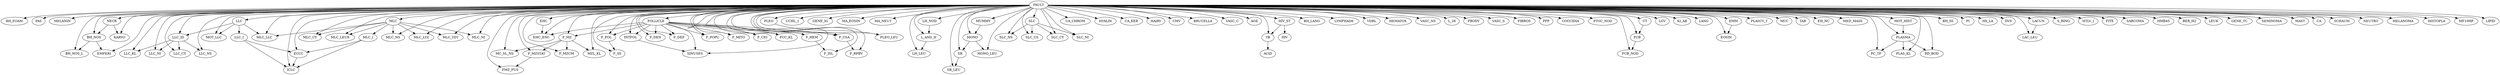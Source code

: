 digraph G {
BH_FOAM;
FAULT -> BH_FOAM;
PAS;
FAULT -> PAS;
MELANIN;
FAULT -> MELANIN;
BH_NOS_L;
FAULT -> BH_NOS_L;
BH_NOS -> BH_NOS_L;
MLC_CY;
FAULT -> MLC_CY;
MLC -> MLC_CY;
INTFOL;
FAULT -> INTFOL;
FOLLICLE -> INTFOL;
MC_SL_NS;
FAULT -> MC_SL_NS;
F_MZ -> MC_SL_NS;
F_POL;
FAULT -> F_POL;
FOLLICLE -> F_POL;
PLEO_LEU;
FAULT -> PLEO_LEU;
PLEO -> PLEO_LEU;
FMZ_FUS;
FAULT -> FMZ_FUS;
F_MZSTAT -> FMZ_FUS;
UCHL_1;
FAULT -> UCHL_1;
LLC_ID;
FAULT -> LLC_ID;
LLC -> LLC_ID;
GENE_IG;
FAULT -> GENE_IG;
F_DEN;
FAULT -> F_DEN;
FOLLICLE -> F_DEN;
MA_EOSIN;
FAULT -> MA_EOSIN;
MA_NEUT;
FAULT -> MA_NEUT;
LH_NOD;
FAULT -> LH_NOD;
SR;
FAULT -> SR;
MONO -> SR;
SLC;
FAULT -> SLC;
EHC_ENC;
FAULT -> EHC_ENC;
FOLLICLE -> EHC_ENC;
EHC -> EHC_ENC;
CA_CHROM;
FAULT -> CA_CHROM;
LLC_KL;
FAULT -> LLC_KL;
LLC_ID -> LLC_KL;
MLC_LEU9;
FAULT -> MLC_LEU9;
MLC -> MLC_LEU9;
MOT_LLC;
FAULT -> MOT_LLC;
LLC -> MOT_LLC;
HYALIN;
FAULT -> HYALIN;
MLC_LLC;
FAULT -> MLC_LLC;
LLC -> MLC_LLC;
MLC -> MLC_LLC;
ECCC;
FAULT -> ECCC;
LLC_I -> ECCC;
MLC_I -> ECCC;
CA_KER;
FAULT -> CA_KER;
EMPERI;
FAULT -> EMPERI;
BH_NOS -> EMPERI;
HAIRY;
FAULT -> HAIRY;
MUMMY;
FAULT -> MUMMY;
CMV;
FAULT -> CMV;
KARYO;
FAULT -> KARYO;
NECR -> KARYO;
BRUCELLA;
FAULT -> BRUCELLA;
F_DEF;
FAULT -> F_DEF;
FOLLICLE -> F_DEF;
F_POPU;
FAULT -> F_POPU;
FOLLICLE -> F_POPU;
EHC;
FAULT -> EHC;
VASC_C;
FAULT -> VASC_C;
BH_NOS;
FAULT -> BH_NOS;
NECR -> BH_NOS;
MLC_I;
MLC -> MLC_I;
AGE;
FAULT -> AGE;
F_MZ;
FAULT -> F_MZ;
FOLLICLE -> F_MZ;
TB;
FAULT -> TB;
HIV_ST -> TB;
BH_LANG;
FAULT -> BH_LANG;
F_ISL;
FAULT -> F_ISL;
F_HEM -> F_ISL;
LLC_I;
LLC -> LLC_I;
LYMPHADE;
FAULT -> LYMPHADE;
VDRL;
FAULT -> VDRL;
SR_LEU;
FAULT -> SR_LEU;
SR -> SR_LEU;
MLC_NS;
FAULT -> MLC_NS;
MLC -> MLC_NS;
HEMATOX;
FAULT -> HEMATOX;
LLC;
FAULT -> LLC;
VASC_NS;
FAULT -> VASC_NS;
L_26;
FAULT -> L_26;
FBODY;
FAULT -> FBODY;
VASC_S;
FAULT -> VASC_S;
FIBROS;
FAULT -> FIBROS;
MLC_LYZ;
FAULT -> MLC_LYZ;
MLC -> MLC_LYZ;
LH_LEU;
FAULT -> LH_LEU;
L_AND_H -> LH_LEU;
PFP;
FAULT -> PFP;
COCCIDIA;
FAULT -> COCCIDIA;
PTGC_NOD;
FAULT -> PTGC_NOD;
FCB;
FAULT -> FCB;
CT -> FCB;
LGV;
FAULT -> LGV;
F_SS;
FAULT -> F_SS;
F_POL -> F_SS;
SLC_NS;
FAULT -> SLC_NS;
SLC -> SLC_NS;
F_MZCM;
FAULT -> F_MZCM;
F_MZ -> F_MZCM;
F_CSA;
FAULT -> F_CSA;
FOLLICLE -> F_CSA;
KI_AB;
FAULT -> KI_AB;
LANG;
FAULT -> LANG;
SLC_CS;
FAULT -> SLC_CS;
SLC -> SLC_CS;
MONO_LEU;
FAULT -> MONO_LEU;
MONO -> MONO_LEU;
EOSIN;
FAULT -> EOSIN;
EMM -> EOSIN;
PLASCY_T;
FAULT -> PLASCY_T;
MCC;
FAULT -> MCC;
TAB;
FAULT -> TAB;
EH_NC;
FAULT -> EH_NC;
F_RPBV;
FAULT -> F_RPBV;
F_CSA -> F_RPBV;
FAULT;
L_AND_H;
FAULT -> L_AND_H;
LH_NOD -> L_AND_H;
F_MITO;
FAULT -> F_MITO;
FOLLICLE -> F_MITO;
NECR;
FAULT -> NECR;
PLEO;
FAULT -> PLEO;
MED_MASS;
FAULT -> MED_MASS;
PC_TP;
FAULT -> PC_TP;
PLASMA -> PC_TP;
HIV_ST;
FAULT -> HIV_ST;
PLAS_KL;
FAULT -> PLAS_KL;
PLASMA -> PLAS_KL;
BH_SS;
FAULT -> BH_SS;
PI;
FAULT -> PI;
F_CIO;
FAULT -> F_CIO;
FOLLICLE -> F_CIO;
MLC_TDT;
FAULT -> MLC_TDT;
MLC -> MLC_TDT;
ICLC;
FAULT -> ICLC;
ECCC -> ICLC;
LLC_I -> ICLC;
MLC_I -> ICLC;
HX_LA;
FAULT -> HX_LA;
DVS;
FAULT -> DVS;
LAC_LEU;
FAULT -> LAC_LEU;
LACUN -> LAC_LEU;
LLC_NI;
FAULT -> LLC_NI;
LLC_ID -> LLC_NI;
PLASMA;
FAULT -> PLASMA;
MOT_HIST -> PLASMA;
SLC_CY;
FAULT -> SLC_CY;
SLC -> SLC_CY;
FOLLICLE;
FAULT -> FOLLICLE;
FCB_NOD;
FAULT -> FCB_NOD;
FCB -> FCB_NOD;
MONO;
FAULT -> MONO;
MUMMY -> MONO;
RD_BOD;
FAULT -> RD_BOD;
PLASMA -> RD_BOD;
MOT_HIST;
FAULT -> MOT_HIST;
S_RING;
FAULT -> S_RING;
MZL_KL;
FAULT -> MZL_KL;
F_MZ -> MZL_KL;
ACID;
TB -> ACID;
HTLV_I;
FAULT -> HTLV_I;
FITE;
FAULT -> FITE;
LLC_CY;
FAULT -> LLC_CY;
LLC_ID -> LLC_CY;
SARCOMA;
FAULT -> SARCOMA;
HMB45;
FAULT -> HMB45;
BER_H2;
FAULT -> BER_H2;
MLC;
FAULT -> MLC;
LEUK;
FAULT -> LEUK;
GENE_TC;
FAULT -> GENE_TC;
SEMINOMA;
FAULT -> SEMINOMA;
HIV;
HIV_ST -> HIV;
MAST;
FAULT -> MAST;
CA;
FAULT -> CA;
F_HEM;
FAULT -> F_HEM;
FOLLICLE -> F_HEM;
F_MZSTAT;
FAULT -> F_MZSTAT;
F_MZ -> F_MZSTAT;
MLC_NI;
FAULT -> MLC_NI;
MLC -> MLC_NI;
LACUN;
FAULT -> LACUN;
SINUSES;
FAULT -> SINUSES;
INTFOL -> SINUSES;
FOLLICLE -> SINUSES;
SCHAUM;
FAULT -> SCHAUM;
NEUTRO;
FAULT -> NEUTRO;
MELANOMA;
FAULT -> MELANOMA;
CT;
FAULT -> CT;
HISTOPLA;
FAULT -> HISTOPLA;
FCC_KL;
FAULT -> FCC_KL;
FOLLICLE -> FCC_KL;
EMM;
FAULT -> EMM;
LLC_NS;
FAULT -> LLC_NS;
LLC_ID -> LLC_NS;
MF10HP;
FAULT -> MF10HP;
SLC_NI;
FAULT -> SLC_NI;
SLC -> SLC_NI;
LIPID;
FAULT -> LIPID;
}

